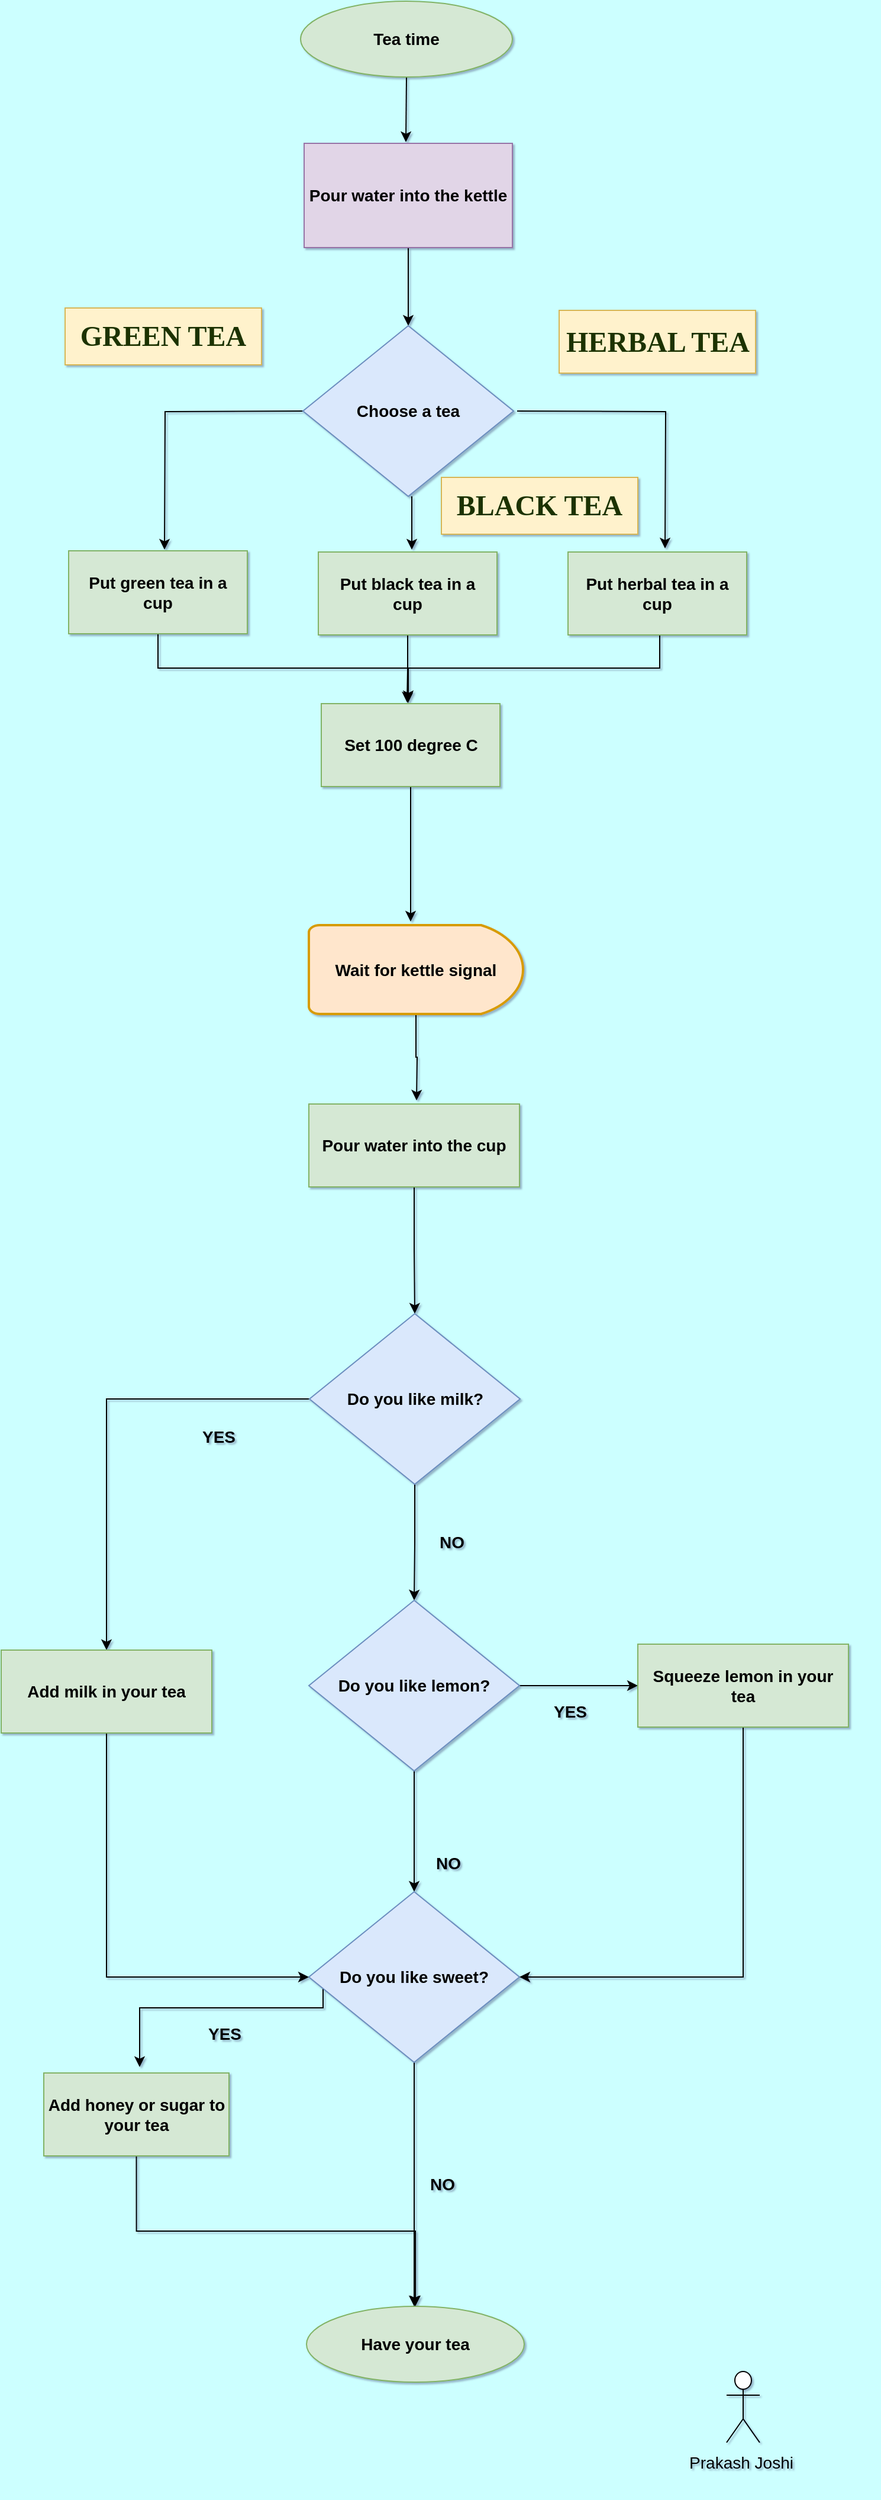<mxfile version="14.6.13" type="device"><diagram id="2TOgJjrAdnYsGjUyA7Tk" name="Page-1"><mxGraphModel dx="1262" dy="593" grid="1" gridSize="1" guides="1" tooltips="1" connect="1" arrows="1" fold="1" page="1" pageScale="1" pageWidth="850" pageHeight="1100" background="#CCFFFF" math="0" shadow="1"><root><mxCell id="0"/><mxCell id="1" parent="0"/><mxCell id="NV93mD72JGJSxzSi2yj3-15" style="edgeStyle=orthogonalEdgeStyle;rounded=0;orthogonalLoop=1;jettySize=auto;html=1;exitX=0.5;exitY=1;exitDx=0;exitDy=0;" parent="1" source="ZloIPBNZ-mAj9x8-8UJi-5" edge="1"><mxGeometry relative="1" as="geometry"><mxPoint x="422" y="151" as="targetPoint"/></mxGeometry></mxCell><mxCell id="ZloIPBNZ-mAj9x8-8UJi-5" value="&lt;font style=&quot;font-size: 14px&quot;&gt;&lt;b&gt;Tea time&lt;/b&gt;&lt;/font&gt;" style="ellipse;whiteSpace=wrap;html=1;fillColor=#d5e8d4;strokeColor=#82b366;" parent="1" vertex="1"><mxGeometry x="333" y="32" width="179" height="64" as="geometry"/></mxCell><mxCell id="ZloIPBNZ-mAj9x8-8UJi-6" value="&lt;font style=&quot;font-size: 14px&quot;&gt;&lt;b&gt;Have your tea&lt;/b&gt;&lt;/font&gt;" style="ellipse;whiteSpace=wrap;html=1;fillColor=#d5e8d4;strokeColor=#82b366;" parent="1" vertex="1"><mxGeometry x="338" y="1978" width="184" height="64" as="geometry"/></mxCell><mxCell id="NV93mD72JGJSxzSi2yj3-16" style="edgeStyle=orthogonalEdgeStyle;rounded=0;orthogonalLoop=1;jettySize=auto;html=1;exitX=0.5;exitY=1;exitDx=0;exitDy=0;entryX=0.5;entryY=0;entryDx=0;entryDy=0;" parent="1" source="ZloIPBNZ-mAj9x8-8UJi-7" target="ZloIPBNZ-mAj9x8-8UJi-10" edge="1"><mxGeometry relative="1" as="geometry"/></mxCell><mxCell id="ZloIPBNZ-mAj9x8-8UJi-7" value="&lt;font style=&quot;font-size: 14px&quot;&gt;&lt;b&gt;Pour water into the kettle&lt;/b&gt;&lt;/font&gt;" style="rounded=0;whiteSpace=wrap;html=1;fillColor=#e1d5e7;strokeColor=#9673a6;" parent="1" vertex="1"><mxGeometry x="336" y="152" width="176" height="88" as="geometry"/></mxCell><mxCell id="ZloIPBNZ-mAj9x8-8UJi-22" style="edgeStyle=orthogonalEdgeStyle;rounded=0;orthogonalLoop=1;jettySize=auto;html=1;exitX=0;exitY=0.5;exitDx=0;exitDy=0;" parent="1" edge="1"><mxGeometry relative="1" as="geometry"><mxPoint x="218" y="495" as="targetPoint"/><mxPoint x="338" y="378" as="sourcePoint"/></mxGeometry></mxCell><mxCell id="ZloIPBNZ-mAj9x8-8UJi-23" style="edgeStyle=orthogonalEdgeStyle;rounded=0;orthogonalLoop=1;jettySize=auto;html=1;exitX=1;exitY=0.5;exitDx=0;exitDy=0;" parent="1" edge="1"><mxGeometry relative="1" as="geometry"><mxPoint x="641" y="494" as="targetPoint"/><mxPoint x="516" y="378" as="sourcePoint"/></mxGeometry></mxCell><mxCell id="ZloIPBNZ-mAj9x8-8UJi-25" style="edgeStyle=orthogonalEdgeStyle;rounded=0;orthogonalLoop=1;jettySize=auto;html=1;exitX=0.5;exitY=1;exitDx=0;exitDy=0;" parent="1" edge="1"><mxGeometry relative="1" as="geometry"><mxPoint x="427" y="495" as="targetPoint"/><mxPoint x="427" y="450" as="sourcePoint"/></mxGeometry></mxCell><mxCell id="ZloIPBNZ-mAj9x8-8UJi-10" value="&lt;font style=&quot;font-size: 14px&quot;&gt;&lt;b&gt;Choose a tea&lt;/b&gt;&lt;/font&gt;" style="rhombus;whiteSpace=wrap;html=1;fillColor=#dae8fc;strokeColor=#6c8ebf;" parent="1" vertex="1"><mxGeometry x="335" y="306" width="178" height="144" as="geometry"/></mxCell><mxCell id="0ualoa8Du2PxDBx1uhXY-38" style="edgeStyle=orthogonalEdgeStyle;rounded=0;orthogonalLoop=1;jettySize=auto;html=1;exitX=0.5;exitY=1;exitDx=0;exitDy=0;" edge="1" parent="1" source="ZloIPBNZ-mAj9x8-8UJi-19"><mxGeometry relative="1" as="geometry"><mxPoint x="423" y="624" as="targetPoint"/></mxGeometry></mxCell><mxCell id="ZloIPBNZ-mAj9x8-8UJi-19" value="&lt;font style=&quot;font-size: 14px&quot;&gt;&lt;b&gt;Put green tea in a &lt;br&gt;cup&lt;/b&gt;&lt;/font&gt;" style="rounded=0;whiteSpace=wrap;html=1;fillColor=#d5e8d4;strokeColor=#82b366;" parent="1" vertex="1"><mxGeometry x="137" y="496" width="151" height="70" as="geometry"/></mxCell><mxCell id="NV93mD72JGJSxzSi2yj3-2" style="edgeStyle=orthogonalEdgeStyle;rounded=0;orthogonalLoop=1;jettySize=auto;html=1;exitX=0.5;exitY=1;exitDx=0;exitDy=0;entryX=0.485;entryY=-0.005;entryDx=0;entryDy=0;entryPerimeter=0;" parent="1" source="ZloIPBNZ-mAj9x8-8UJi-20" target="ZloIPBNZ-mAj9x8-8UJi-27" edge="1"><mxGeometry relative="1" as="geometry"/></mxCell><mxCell id="ZloIPBNZ-mAj9x8-8UJi-20" value="&lt;b style=&quot;font-size: 14px&quot;&gt;Put black tea in a &lt;br&gt;cup&lt;/b&gt;" style="rounded=0;whiteSpace=wrap;html=1;fillColor=#d5e8d4;strokeColor=#82b366;" parent="1" vertex="1"><mxGeometry x="348" y="497" width="151" height="70" as="geometry"/></mxCell><mxCell id="0ualoa8Du2PxDBx1uhXY-39" style="edgeStyle=orthogonalEdgeStyle;rounded=0;orthogonalLoop=1;jettySize=auto;html=1;exitX=0.5;exitY=1;exitDx=0;exitDy=0;" edge="1" parent="1"><mxGeometry relative="1" as="geometry"><mxPoint x="424" y="623" as="targetPoint"/><mxPoint x="636.5" y="567" as="sourcePoint"/><Array as="points"><mxPoint x="637" y="595"/><mxPoint x="424" y="595"/></Array></mxGeometry></mxCell><mxCell id="ZloIPBNZ-mAj9x8-8UJi-21" value="&lt;b style=&quot;font-size: 14px&quot;&gt;Put herbal tea in a cup&lt;/b&gt;" style="rounded=0;whiteSpace=wrap;html=1;fillColor=#d5e8d4;strokeColor=#82b366;" parent="1" vertex="1"><mxGeometry x="559" y="497" width="151" height="70" as="geometry"/></mxCell><mxCell id="NV93mD72JGJSxzSi2yj3-10" style="edgeStyle=orthogonalEdgeStyle;rounded=0;orthogonalLoop=1;jettySize=auto;html=1;exitX=0.5;exitY=1;exitDx=0;exitDy=0;" parent="1" source="ZloIPBNZ-mAj9x8-8UJi-27" edge="1"><mxGeometry relative="1" as="geometry"><mxPoint x="426" y="809" as="targetPoint"/></mxGeometry></mxCell><mxCell id="ZloIPBNZ-mAj9x8-8UJi-27" value="&lt;b style=&quot;font-size: 14px&quot;&gt;Set 100 degree C&lt;/b&gt;" style="rounded=0;whiteSpace=wrap;html=1;fillColor=#d5e8d4;strokeColor=#82b366;" parent="1" vertex="1"><mxGeometry x="350.5" y="625" width="151" height="70" as="geometry"/></mxCell><mxCell id="NV93mD72JGJSxzSi2yj3-12" style="edgeStyle=orthogonalEdgeStyle;rounded=0;orthogonalLoop=1;jettySize=auto;html=1;exitX=0.5;exitY=1;exitDx=0;exitDy=0;exitPerimeter=0;" parent="1" source="ZloIPBNZ-mAj9x8-8UJi-32" edge="1"><mxGeometry relative="1" as="geometry"><mxPoint x="431" y="960" as="targetPoint"/></mxGeometry></mxCell><mxCell id="ZloIPBNZ-mAj9x8-8UJi-32" value="&lt;b&gt;&lt;font style=&quot;font-size: 14px&quot;&gt;Wait for kettle signal&lt;/font&gt;&lt;/b&gt;" style="strokeWidth=2;html=1;shape=mxgraph.flowchart.delay;whiteSpace=wrap;fillColor=#ffe6cc;strokeColor=#d79b00;" parent="1" vertex="1"><mxGeometry x="340" y="812" width="181" height="75" as="geometry"/></mxCell><mxCell id="0ualoa8Du2PxDBx1uhXY-8" style="edgeStyle=orthogonalEdgeStyle;rounded=0;orthogonalLoop=1;jettySize=auto;html=1;entryX=0.5;entryY=0;entryDx=0;entryDy=0;" edge="1" parent="1" source="ZloIPBNZ-mAj9x8-8UJi-37" target="ZloIPBNZ-mAj9x8-8UJi-51"><mxGeometry relative="1" as="geometry"/></mxCell><mxCell id="ZloIPBNZ-mAj9x8-8UJi-37" value="&lt;font style=&quot;font-size: 14px&quot;&gt;&lt;b&gt;Pour water into the cup&lt;/b&gt;&lt;/font&gt;" style="rounded=0;whiteSpace=wrap;html=1;fillColor=#d5e8d4;strokeColor=#82b366;" parent="1" vertex="1"><mxGeometry x="340" y="963" width="178" height="70" as="geometry"/></mxCell><mxCell id="0ualoa8Du2PxDBx1uhXY-9" style="edgeStyle=orthogonalEdgeStyle;rounded=0;orthogonalLoop=1;jettySize=auto;html=1;exitX=0;exitY=0.5;exitDx=0;exitDy=0;entryX=0.5;entryY=0;entryDx=0;entryDy=0;" edge="1" parent="1" source="ZloIPBNZ-mAj9x8-8UJi-51" target="0ualoa8Du2PxDBx1uhXY-7"><mxGeometry relative="1" as="geometry"/></mxCell><mxCell id="0ualoa8Du2PxDBx1uhXY-29" style="edgeStyle=orthogonalEdgeStyle;rounded=0;orthogonalLoop=1;jettySize=auto;html=1;exitX=0.5;exitY=1;exitDx=0;exitDy=0;entryX=0.5;entryY=0;entryDx=0;entryDy=0;" edge="1" parent="1" source="ZloIPBNZ-mAj9x8-8UJi-51" target="ZloIPBNZ-mAj9x8-8UJi-58"><mxGeometry relative="1" as="geometry"/></mxCell><mxCell id="ZloIPBNZ-mAj9x8-8UJi-51" value="&lt;font style=&quot;font-size: 14px&quot;&gt;&lt;b&gt;Do you like milk?&lt;/b&gt;&lt;/font&gt;" style="rhombus;whiteSpace=wrap;html=1;fillColor=#dae8fc;strokeColor=#6c8ebf;" parent="1" vertex="1"><mxGeometry x="340.5" y="1140" width="178" height="144" as="geometry"/></mxCell><mxCell id="0ualoa8Du2PxDBx1uhXY-15" style="edgeStyle=orthogonalEdgeStyle;rounded=0;orthogonalLoop=1;jettySize=auto;html=1;exitX=1;exitY=0.5;exitDx=0;exitDy=0;entryX=0;entryY=0.5;entryDx=0;entryDy=0;" edge="1" parent="1" source="ZloIPBNZ-mAj9x8-8UJi-58" target="0ualoa8Du2PxDBx1uhXY-12"><mxGeometry relative="1" as="geometry"/></mxCell><mxCell id="0ualoa8Du2PxDBx1uhXY-18" style="edgeStyle=orthogonalEdgeStyle;rounded=0;orthogonalLoop=1;jettySize=auto;html=1;exitX=0.5;exitY=1;exitDx=0;exitDy=0;entryX=0.5;entryY=0;entryDx=0;entryDy=0;" edge="1" parent="1" source="ZloIPBNZ-mAj9x8-8UJi-58" target="ZloIPBNZ-mAj9x8-8UJi-59"><mxGeometry relative="1" as="geometry"/></mxCell><mxCell id="ZloIPBNZ-mAj9x8-8UJi-58" value="&lt;font style=&quot;font-size: 14px&quot;&gt;&lt;b&gt;Do you like lemon?&lt;/b&gt;&lt;/font&gt;" style="rhombus;whiteSpace=wrap;html=1;fillColor=#dae8fc;strokeColor=#6c8ebf;" parent="1" vertex="1"><mxGeometry x="340" y="1382" width="178" height="144" as="geometry"/></mxCell><mxCell id="0ualoa8Du2PxDBx1uhXY-19" style="edgeStyle=orthogonalEdgeStyle;rounded=0;orthogonalLoop=1;jettySize=auto;html=1;exitX=0.5;exitY=1;exitDx=0;exitDy=0;" edge="1" parent="1" source="ZloIPBNZ-mAj9x8-8UJi-59"><mxGeometry relative="1" as="geometry"><mxPoint x="429" y="1978" as="targetPoint"/></mxGeometry></mxCell><mxCell id="0ualoa8Du2PxDBx1uhXY-28" style="edgeStyle=orthogonalEdgeStyle;rounded=0;orthogonalLoop=1;jettySize=auto;html=1;exitX=0;exitY=0.5;exitDx=0;exitDy=0;" edge="1" parent="1" source="ZloIPBNZ-mAj9x8-8UJi-59"><mxGeometry relative="1" as="geometry"><mxPoint x="197" y="1776" as="targetPoint"/><Array as="points"><mxPoint x="352" y="1700"/><mxPoint x="352" y="1726"/><mxPoint x="197" y="1726"/></Array></mxGeometry></mxCell><mxCell id="ZloIPBNZ-mAj9x8-8UJi-59" value="&lt;font style=&quot;font-size: 14px&quot;&gt;&lt;b&gt;Do you like sweet?&lt;/b&gt;&lt;/font&gt;" style="rhombus;whiteSpace=wrap;html=1;fillColor=#dae8fc;strokeColor=#6c8ebf;" parent="1" vertex="1"><mxGeometry x="340" y="1628" width="178" height="144" as="geometry"/></mxCell><mxCell id="0ualoa8Du2PxDBx1uhXY-1" style="edgeStyle=orthogonalEdgeStyle;rounded=0;orthogonalLoop=1;jettySize=auto;html=1;exitX=0.5;exitY=1;exitDx=0;exitDy=0;" edge="1" parent="1" source="ZloIPBNZ-mAj9x8-8UJi-65" target="ZloIPBNZ-mAj9x8-8UJi-6"><mxGeometry relative="1" as="geometry"/></mxCell><mxCell id="ZloIPBNZ-mAj9x8-8UJi-65" value="&lt;font style=&quot;font-size: 14px&quot;&gt;&lt;b&gt;Add honey or sugar to your tea&lt;/b&gt;&lt;/font&gt;" style="rounded=0;whiteSpace=wrap;html=1;fillColor=#d5e8d4;strokeColor=#82b366;" parent="1" vertex="1"><mxGeometry x="116" y="1781" width="156.5" height="70" as="geometry"/></mxCell><mxCell id="ZloIPBNZ-mAj9x8-8UJi-69" value="&lt;h2&gt;&lt;font style=&quot;font-size: 24px&quot; face=&quot;Verdana&quot;&gt;GREEN TEA&lt;/font&gt;&lt;/h2&gt;" style="text;html=1;fillColor=#fff2cc;align=center;verticalAlign=middle;rounded=0;shadow=0;strokeColor=#d6b656;fontColor=#1A3300;whiteSpace=wrap;" parent="1" vertex="1"><mxGeometry x="134" y="291" width="166" height="48" as="geometry"/></mxCell><mxCell id="ZloIPBNZ-mAj9x8-8UJi-71" value="&lt;h2&gt;&lt;font style=&quot;font-size: 24px&quot; face=&quot;Verdana&quot;&gt;HERBAL TEA&lt;/font&gt;&lt;/h2&gt;" style="text;html=1;fillColor=#fff2cc;align=center;verticalAlign=middle;rounded=0;shadow=0;strokeColor=#d6b656;fontColor=#1A3300;whiteSpace=wrap;" parent="1" vertex="1"><mxGeometry x="551.5" y="293" width="166" height="53" as="geometry"/></mxCell><mxCell id="ZloIPBNZ-mAj9x8-8UJi-72" value="&lt;h2&gt;&lt;font style=&quot;font-size: 24px&quot; face=&quot;Verdana&quot;&gt;BLACK TEA&lt;/font&gt;&lt;/h2&gt;" style="text;html=1;fillColor=#fff2cc;align=center;verticalAlign=middle;rounded=0;shadow=0;strokeColor=#d6b656;fontColor=#1A3300;whiteSpace=wrap;" parent="1" vertex="1"><mxGeometry x="452" y="434" width="166" height="48" as="geometry"/></mxCell><mxCell id="0ualoa8Du2PxDBx1uhXY-13" style="edgeStyle=orthogonalEdgeStyle;rounded=0;orthogonalLoop=1;jettySize=auto;html=1;exitX=0.5;exitY=1;exitDx=0;exitDy=0;entryX=0;entryY=0.5;entryDx=0;entryDy=0;" edge="1" parent="1" source="0ualoa8Du2PxDBx1uhXY-7" target="ZloIPBNZ-mAj9x8-8UJi-59"><mxGeometry relative="1" as="geometry"/></mxCell><mxCell id="0ualoa8Du2PxDBx1uhXY-7" value="&lt;font style=&quot;font-size: 14px&quot;&gt;&lt;b&gt;Add milk in your tea&lt;/b&gt;&lt;/font&gt;" style="rounded=0;whiteSpace=wrap;html=1;fillColor=#d5e8d4;strokeColor=#82b366;" vertex="1" parent="1"><mxGeometry x="80" y="1424" width="178" height="70" as="geometry"/></mxCell><mxCell id="0ualoa8Du2PxDBx1uhXY-16" style="edgeStyle=orthogonalEdgeStyle;rounded=0;orthogonalLoop=1;jettySize=auto;html=1;exitX=0.5;exitY=1;exitDx=0;exitDy=0;entryX=1;entryY=0.5;entryDx=0;entryDy=0;" edge="1" parent="1" source="0ualoa8Du2PxDBx1uhXY-12" target="ZloIPBNZ-mAj9x8-8UJi-59"><mxGeometry relative="1" as="geometry"/></mxCell><mxCell id="0ualoa8Du2PxDBx1uhXY-12" value="&lt;b&gt;&lt;font style=&quot;font-size: 14px&quot;&gt;Squeeze lemon in your tea&lt;/font&gt;&lt;/b&gt;" style="rounded=0;whiteSpace=wrap;html=1;fillColor=#d5e8d4;strokeColor=#82b366;" vertex="1" parent="1"><mxGeometry x="618" y="1419" width="178" height="70" as="geometry"/></mxCell><mxCell id="0ualoa8Du2PxDBx1uhXY-17" value="&lt;font style=&quot;font-size: 14px&quot;&gt;&lt;br&gt;Prakash Joshi&lt;/font&gt;" style="text;html=1;strokeColor=none;fillColor=none;align=center;verticalAlign=middle;whiteSpace=wrap;rounded=0;" vertex="1" parent="1"><mxGeometry x="592" y="2064" width="227" height="73" as="geometry"/></mxCell><mxCell id="0ualoa8Du2PxDBx1uhXY-20" value="" style="shape=umlActor;verticalLabelPosition=bottom;verticalAlign=top;html=1;outlineConnect=0;" vertex="1" parent="1"><mxGeometry x="693" y="2033" width="28" height="60" as="geometry"/></mxCell><mxCell id="0ualoa8Du2PxDBx1uhXY-30" value="&lt;font style=&quot;font-size: 14px&quot;&gt;&lt;b&gt;NO&lt;/b&gt;&lt;/font&gt;" style="text;html=1;strokeColor=none;fillColor=none;align=center;verticalAlign=middle;whiteSpace=wrap;rounded=0;" vertex="1" parent="1"><mxGeometry x="441" y="1323" width="40" height="20" as="geometry"/></mxCell><mxCell id="0ualoa8Du2PxDBx1uhXY-31" value="&lt;font style=&quot;font-size: 14px&quot;&gt;&lt;b&gt;YES&lt;/b&gt;&lt;/font&gt;" style="text;html=1;strokeColor=none;fillColor=none;align=center;verticalAlign=middle;whiteSpace=wrap;rounded=0;" vertex="1" parent="1"><mxGeometry x="244" y="1234" width="40" height="20" as="geometry"/></mxCell><mxCell id="0ualoa8Du2PxDBx1uhXY-33" value="&lt;font style=&quot;font-size: 14px&quot;&gt;&lt;b&gt;YES&lt;/b&gt;&lt;/font&gt;" style="text;html=1;strokeColor=none;fillColor=none;align=center;verticalAlign=middle;whiteSpace=wrap;rounded=0;" vertex="1" parent="1"><mxGeometry x="541" y="1466" width="40" height="20" as="geometry"/></mxCell><mxCell id="0ualoa8Du2PxDBx1uhXY-34" value="&lt;font style=&quot;font-size: 14px&quot;&gt;&lt;b&gt;NO&lt;/b&gt;&lt;/font&gt;" style="text;html=1;strokeColor=none;fillColor=none;align=center;verticalAlign=middle;whiteSpace=wrap;rounded=0;" vertex="1" parent="1"><mxGeometry x="438" y="1594" width="40" height="20" as="geometry"/></mxCell><mxCell id="0ualoa8Du2PxDBx1uhXY-36" value="&lt;font style=&quot;font-size: 14px&quot;&gt;&lt;b&gt;NO&lt;/b&gt;&lt;/font&gt;" style="text;html=1;strokeColor=none;fillColor=none;align=center;verticalAlign=middle;whiteSpace=wrap;rounded=0;" vertex="1" parent="1"><mxGeometry x="433" y="1865" width="40" height="20" as="geometry"/></mxCell><mxCell id="0ualoa8Du2PxDBx1uhXY-37" value="&lt;font style=&quot;font-size: 14px&quot;&gt;&lt;b&gt;YES&lt;/b&gt;&lt;/font&gt;" style="text;html=1;strokeColor=none;fillColor=none;align=center;verticalAlign=middle;whiteSpace=wrap;rounded=0;" vertex="1" parent="1"><mxGeometry x="249" y="1738" width="40" height="20" as="geometry"/></mxCell></root></mxGraphModel></diagram></mxfile>